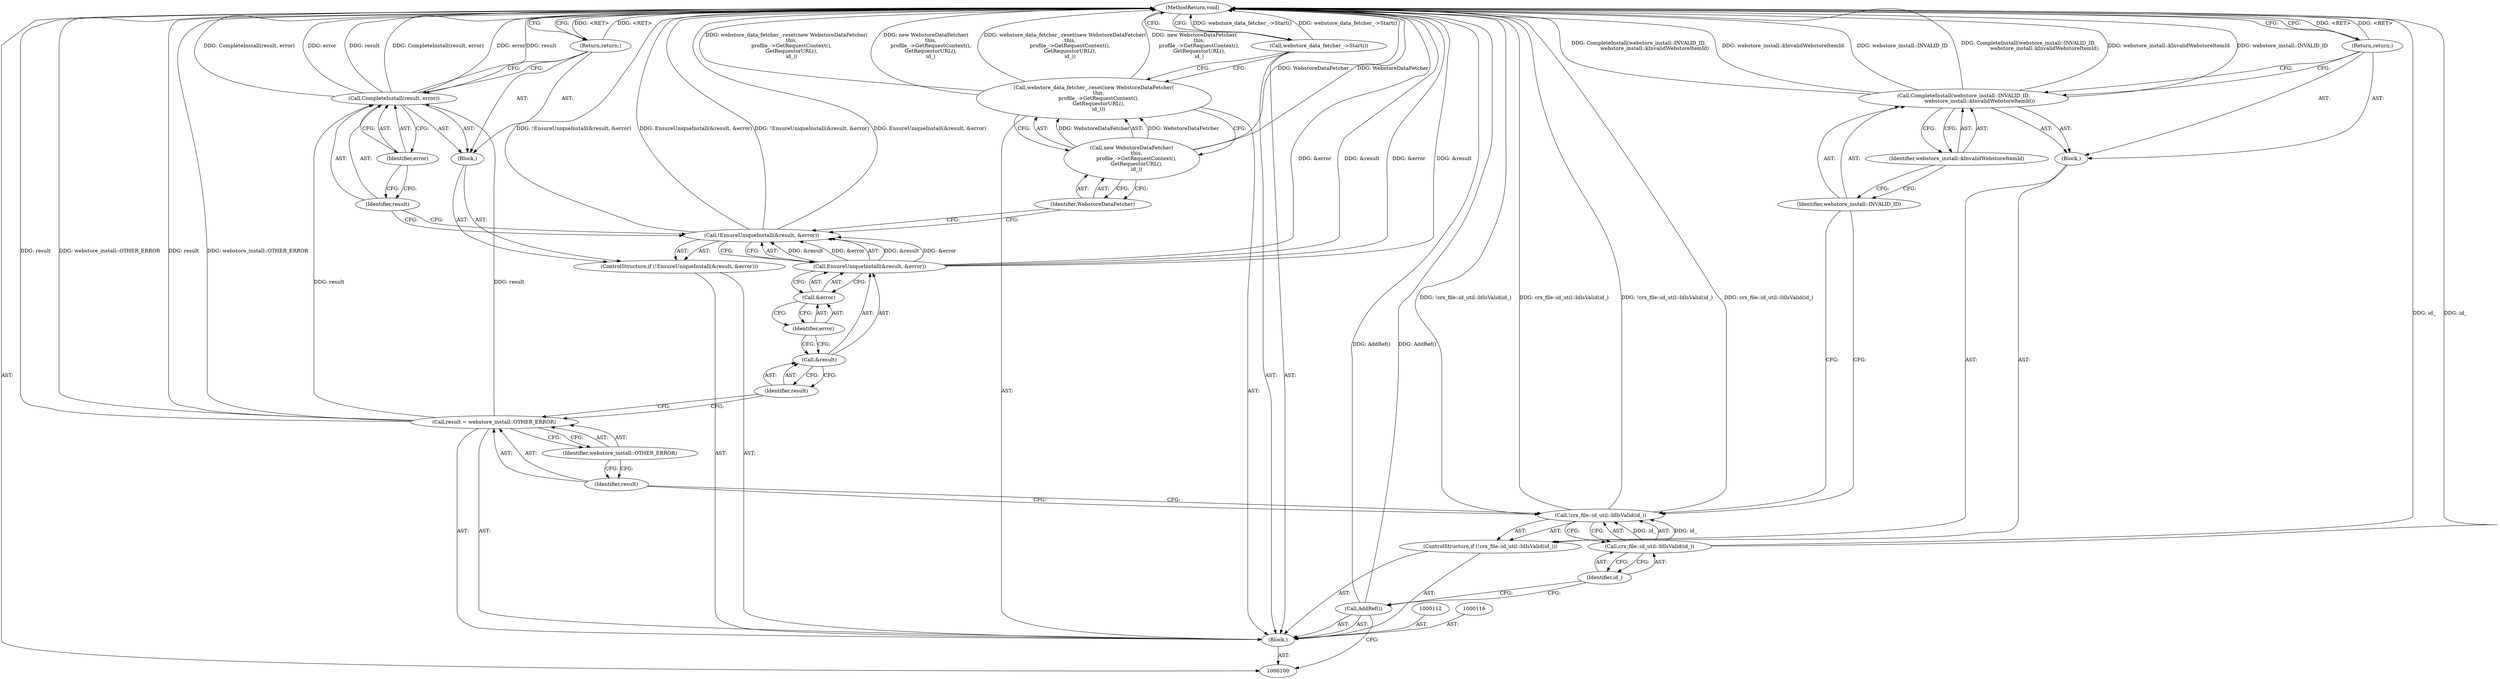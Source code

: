 digraph "0_Chrome_d30a8bd191f17b61938fc87890bffc80049b0774_3" {
"1000133" [label="(MethodReturn,void)"];
"1000101" [label="(Block,)"];
"1000113" [label="(Call,result = webstore_install::OTHER_ERROR)"];
"1000114" [label="(Identifier,result)"];
"1000115" [label="(Identifier,webstore_install::OTHER_ERROR)"];
"1000117" [label="(ControlStructure,if (!EnsureUniqueInstall(&result, &error)))"];
"1000120" [label="(Call,&result)"];
"1000121" [label="(Identifier,result)"];
"1000122" [label="(Call,&error)"];
"1000123" [label="(Identifier,error)"];
"1000124" [label="(Block,)"];
"1000118" [label="(Call,!EnsureUniqueInstall(&result, &error))"];
"1000119" [label="(Call,EnsureUniqueInstall(&result, &error))"];
"1000126" [label="(Identifier,result)"];
"1000127" [label="(Identifier,error)"];
"1000125" [label="(Call,CompleteInstall(result, error))"];
"1000128" [label="(Return,return;)"];
"1000129" [label="(Call,webstore_data_fetcher_.reset(new WebstoreDataFetcher(\n      this,\n      profile_->GetRequestContext(),\n      GetRequestorURL(),\n      id_)))"];
"1000130" [label="(Call,new WebstoreDataFetcher(\n      this,\n      profile_->GetRequestContext(),\n      GetRequestorURL(),\n      id_))"];
"1000131" [label="(Identifier,WebstoreDataFetcher)"];
"1000102" [label="(Call,AddRef())"];
"1000132" [label="(Call,webstore_data_fetcher_->Start())"];
"1000103" [label="(ControlStructure,if (!crx_file::id_util::IdIsValid(id_)))"];
"1000106" [label="(Identifier,id_)"];
"1000107" [label="(Block,)"];
"1000104" [label="(Call,!crx_file::id_util::IdIsValid(id_))"];
"1000105" [label="(Call,crx_file::id_util::IdIsValid(id_))"];
"1000109" [label="(Identifier,webstore_install::INVALID_ID)"];
"1000108" [label="(Call,CompleteInstall(webstore_install::INVALID_ID,\n                    webstore_install::kInvalidWebstoreItemId))"];
"1000110" [label="(Identifier,webstore_install::kInvalidWebstoreItemId)"];
"1000111" [label="(Return,return;)"];
"1000133" -> "1000100"  [label="AST: "];
"1000133" -> "1000111"  [label="CFG: "];
"1000133" -> "1000128"  [label="CFG: "];
"1000133" -> "1000132"  [label="CFG: "];
"1000111" -> "1000133"  [label="DDG: <RET>"];
"1000125" -> "1000133"  [label="DDG: CompleteInstall(result, error)"];
"1000125" -> "1000133"  [label="DDG: error"];
"1000125" -> "1000133"  [label="DDG: result"];
"1000108" -> "1000133"  [label="DDG: CompleteInstall(webstore_install::INVALID_ID,\n                    webstore_install::kInvalidWebstoreItemId)"];
"1000108" -> "1000133"  [label="DDG: webstore_install::kInvalidWebstoreItemId"];
"1000108" -> "1000133"  [label="DDG: webstore_install::INVALID_ID"];
"1000104" -> "1000133"  [label="DDG: !crx_file::id_util::IdIsValid(id_)"];
"1000104" -> "1000133"  [label="DDG: crx_file::id_util::IdIsValid(id_)"];
"1000113" -> "1000133"  [label="DDG: result"];
"1000113" -> "1000133"  [label="DDG: webstore_install::OTHER_ERROR"];
"1000132" -> "1000133"  [label="DDG: webstore_data_fetcher_->Start()"];
"1000129" -> "1000133"  [label="DDG: webstore_data_fetcher_.reset(new WebstoreDataFetcher(\n      this,\n      profile_->GetRequestContext(),\n      GetRequestorURL(),\n      id_))"];
"1000129" -> "1000133"  [label="DDG: new WebstoreDataFetcher(\n      this,\n      profile_->GetRequestContext(),\n      GetRequestorURL(),\n      id_)"];
"1000118" -> "1000133"  [label="DDG: !EnsureUniqueInstall(&result, &error)"];
"1000118" -> "1000133"  [label="DDG: EnsureUniqueInstall(&result, &error)"];
"1000102" -> "1000133"  [label="DDG: AddRef()"];
"1000119" -> "1000133"  [label="DDG: &error"];
"1000119" -> "1000133"  [label="DDG: &result"];
"1000130" -> "1000133"  [label="DDG: WebstoreDataFetcher"];
"1000105" -> "1000133"  [label="DDG: id_"];
"1000128" -> "1000133"  [label="DDG: <RET>"];
"1000101" -> "1000100"  [label="AST: "];
"1000102" -> "1000101"  [label="AST: "];
"1000103" -> "1000101"  [label="AST: "];
"1000112" -> "1000101"  [label="AST: "];
"1000113" -> "1000101"  [label="AST: "];
"1000116" -> "1000101"  [label="AST: "];
"1000117" -> "1000101"  [label="AST: "];
"1000129" -> "1000101"  [label="AST: "];
"1000132" -> "1000101"  [label="AST: "];
"1000113" -> "1000101"  [label="AST: "];
"1000113" -> "1000115"  [label="CFG: "];
"1000114" -> "1000113"  [label="AST: "];
"1000115" -> "1000113"  [label="AST: "];
"1000121" -> "1000113"  [label="CFG: "];
"1000113" -> "1000133"  [label="DDG: result"];
"1000113" -> "1000133"  [label="DDG: webstore_install::OTHER_ERROR"];
"1000113" -> "1000125"  [label="DDG: result"];
"1000114" -> "1000113"  [label="AST: "];
"1000114" -> "1000104"  [label="CFG: "];
"1000115" -> "1000114"  [label="CFG: "];
"1000115" -> "1000113"  [label="AST: "];
"1000115" -> "1000114"  [label="CFG: "];
"1000113" -> "1000115"  [label="CFG: "];
"1000117" -> "1000101"  [label="AST: "];
"1000118" -> "1000117"  [label="AST: "];
"1000124" -> "1000117"  [label="AST: "];
"1000120" -> "1000119"  [label="AST: "];
"1000120" -> "1000121"  [label="CFG: "];
"1000121" -> "1000120"  [label="AST: "];
"1000123" -> "1000120"  [label="CFG: "];
"1000121" -> "1000120"  [label="AST: "];
"1000121" -> "1000113"  [label="CFG: "];
"1000120" -> "1000121"  [label="CFG: "];
"1000122" -> "1000119"  [label="AST: "];
"1000122" -> "1000123"  [label="CFG: "];
"1000123" -> "1000122"  [label="AST: "];
"1000119" -> "1000122"  [label="CFG: "];
"1000123" -> "1000122"  [label="AST: "];
"1000123" -> "1000120"  [label="CFG: "];
"1000122" -> "1000123"  [label="CFG: "];
"1000124" -> "1000117"  [label="AST: "];
"1000125" -> "1000124"  [label="AST: "];
"1000128" -> "1000124"  [label="AST: "];
"1000118" -> "1000117"  [label="AST: "];
"1000118" -> "1000119"  [label="CFG: "];
"1000119" -> "1000118"  [label="AST: "];
"1000126" -> "1000118"  [label="CFG: "];
"1000131" -> "1000118"  [label="CFG: "];
"1000118" -> "1000133"  [label="DDG: !EnsureUniqueInstall(&result, &error)"];
"1000118" -> "1000133"  [label="DDG: EnsureUniqueInstall(&result, &error)"];
"1000119" -> "1000118"  [label="DDG: &result"];
"1000119" -> "1000118"  [label="DDG: &error"];
"1000119" -> "1000118"  [label="AST: "];
"1000119" -> "1000122"  [label="CFG: "];
"1000120" -> "1000119"  [label="AST: "];
"1000122" -> "1000119"  [label="AST: "];
"1000118" -> "1000119"  [label="CFG: "];
"1000119" -> "1000133"  [label="DDG: &error"];
"1000119" -> "1000133"  [label="DDG: &result"];
"1000119" -> "1000118"  [label="DDG: &result"];
"1000119" -> "1000118"  [label="DDG: &error"];
"1000126" -> "1000125"  [label="AST: "];
"1000126" -> "1000118"  [label="CFG: "];
"1000127" -> "1000126"  [label="CFG: "];
"1000127" -> "1000125"  [label="AST: "];
"1000127" -> "1000126"  [label="CFG: "];
"1000125" -> "1000127"  [label="CFG: "];
"1000125" -> "1000124"  [label="AST: "];
"1000125" -> "1000127"  [label="CFG: "];
"1000126" -> "1000125"  [label="AST: "];
"1000127" -> "1000125"  [label="AST: "];
"1000128" -> "1000125"  [label="CFG: "];
"1000125" -> "1000133"  [label="DDG: CompleteInstall(result, error)"];
"1000125" -> "1000133"  [label="DDG: error"];
"1000125" -> "1000133"  [label="DDG: result"];
"1000113" -> "1000125"  [label="DDG: result"];
"1000128" -> "1000124"  [label="AST: "];
"1000128" -> "1000125"  [label="CFG: "];
"1000133" -> "1000128"  [label="CFG: "];
"1000128" -> "1000133"  [label="DDG: <RET>"];
"1000129" -> "1000101"  [label="AST: "];
"1000129" -> "1000130"  [label="CFG: "];
"1000130" -> "1000129"  [label="AST: "];
"1000132" -> "1000129"  [label="CFG: "];
"1000129" -> "1000133"  [label="DDG: webstore_data_fetcher_.reset(new WebstoreDataFetcher(\n      this,\n      profile_->GetRequestContext(),\n      GetRequestorURL(),\n      id_))"];
"1000129" -> "1000133"  [label="DDG: new WebstoreDataFetcher(\n      this,\n      profile_->GetRequestContext(),\n      GetRequestorURL(),\n      id_)"];
"1000130" -> "1000129"  [label="DDG: WebstoreDataFetcher"];
"1000130" -> "1000129"  [label="AST: "];
"1000130" -> "1000131"  [label="CFG: "];
"1000131" -> "1000130"  [label="AST: "];
"1000129" -> "1000130"  [label="CFG: "];
"1000130" -> "1000133"  [label="DDG: WebstoreDataFetcher"];
"1000130" -> "1000129"  [label="DDG: WebstoreDataFetcher"];
"1000131" -> "1000130"  [label="AST: "];
"1000131" -> "1000118"  [label="CFG: "];
"1000130" -> "1000131"  [label="CFG: "];
"1000102" -> "1000101"  [label="AST: "];
"1000102" -> "1000100"  [label="CFG: "];
"1000106" -> "1000102"  [label="CFG: "];
"1000102" -> "1000133"  [label="DDG: AddRef()"];
"1000132" -> "1000101"  [label="AST: "];
"1000132" -> "1000129"  [label="CFG: "];
"1000133" -> "1000132"  [label="CFG: "];
"1000132" -> "1000133"  [label="DDG: webstore_data_fetcher_->Start()"];
"1000103" -> "1000101"  [label="AST: "];
"1000104" -> "1000103"  [label="AST: "];
"1000107" -> "1000103"  [label="AST: "];
"1000106" -> "1000105"  [label="AST: "];
"1000106" -> "1000102"  [label="CFG: "];
"1000105" -> "1000106"  [label="CFG: "];
"1000107" -> "1000103"  [label="AST: "];
"1000108" -> "1000107"  [label="AST: "];
"1000111" -> "1000107"  [label="AST: "];
"1000104" -> "1000103"  [label="AST: "];
"1000104" -> "1000105"  [label="CFG: "];
"1000105" -> "1000104"  [label="AST: "];
"1000109" -> "1000104"  [label="CFG: "];
"1000114" -> "1000104"  [label="CFG: "];
"1000104" -> "1000133"  [label="DDG: !crx_file::id_util::IdIsValid(id_)"];
"1000104" -> "1000133"  [label="DDG: crx_file::id_util::IdIsValid(id_)"];
"1000105" -> "1000104"  [label="DDG: id_"];
"1000105" -> "1000104"  [label="AST: "];
"1000105" -> "1000106"  [label="CFG: "];
"1000106" -> "1000105"  [label="AST: "];
"1000104" -> "1000105"  [label="CFG: "];
"1000105" -> "1000133"  [label="DDG: id_"];
"1000105" -> "1000104"  [label="DDG: id_"];
"1000109" -> "1000108"  [label="AST: "];
"1000109" -> "1000104"  [label="CFG: "];
"1000110" -> "1000109"  [label="CFG: "];
"1000108" -> "1000107"  [label="AST: "];
"1000108" -> "1000110"  [label="CFG: "];
"1000109" -> "1000108"  [label="AST: "];
"1000110" -> "1000108"  [label="AST: "];
"1000111" -> "1000108"  [label="CFG: "];
"1000108" -> "1000133"  [label="DDG: CompleteInstall(webstore_install::INVALID_ID,\n                    webstore_install::kInvalidWebstoreItemId)"];
"1000108" -> "1000133"  [label="DDG: webstore_install::kInvalidWebstoreItemId"];
"1000108" -> "1000133"  [label="DDG: webstore_install::INVALID_ID"];
"1000110" -> "1000108"  [label="AST: "];
"1000110" -> "1000109"  [label="CFG: "];
"1000108" -> "1000110"  [label="CFG: "];
"1000111" -> "1000107"  [label="AST: "];
"1000111" -> "1000108"  [label="CFG: "];
"1000133" -> "1000111"  [label="CFG: "];
"1000111" -> "1000133"  [label="DDG: <RET>"];
}
